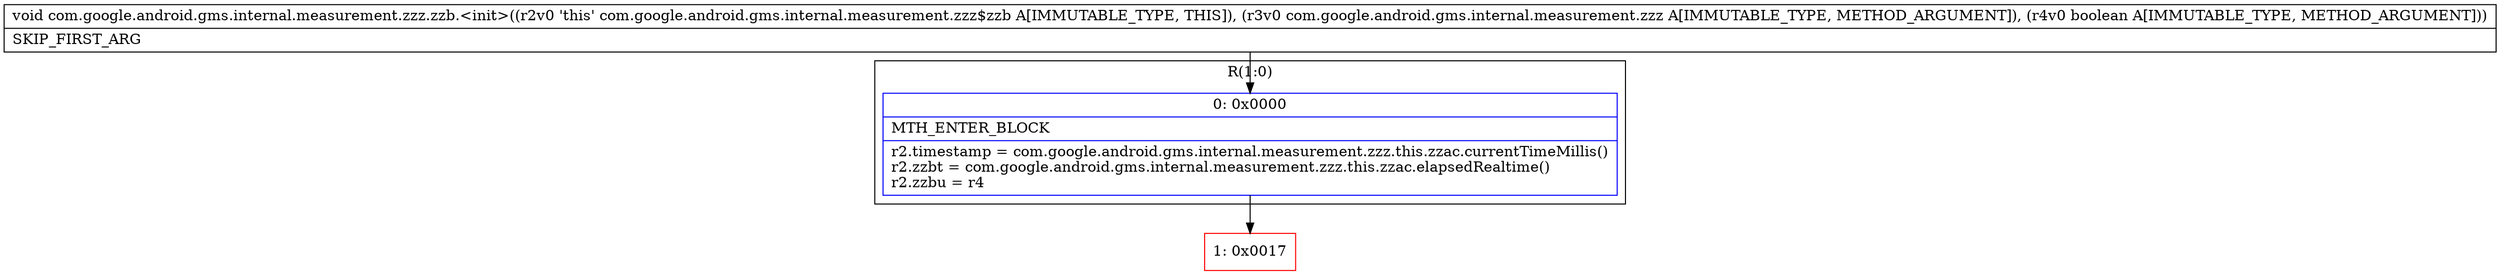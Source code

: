 digraph "CFG forcom.google.android.gms.internal.measurement.zzz.zzb.\<init\>(Lcom\/google\/android\/gms\/internal\/measurement\/zzz;Z)V" {
subgraph cluster_Region_415850835 {
label = "R(1:0)";
node [shape=record,color=blue];
Node_0 [shape=record,label="{0\:\ 0x0000|MTH_ENTER_BLOCK\l|r2.timestamp = com.google.android.gms.internal.measurement.zzz.this.zzac.currentTimeMillis()\lr2.zzbt = com.google.android.gms.internal.measurement.zzz.this.zzac.elapsedRealtime()\lr2.zzbu = r4\l}"];
}
Node_1 [shape=record,color=red,label="{1\:\ 0x0017}"];
MethodNode[shape=record,label="{void com.google.android.gms.internal.measurement.zzz.zzb.\<init\>((r2v0 'this' com.google.android.gms.internal.measurement.zzz$zzb A[IMMUTABLE_TYPE, THIS]), (r3v0 com.google.android.gms.internal.measurement.zzz A[IMMUTABLE_TYPE, METHOD_ARGUMENT]), (r4v0 boolean A[IMMUTABLE_TYPE, METHOD_ARGUMENT]))  | SKIP_FIRST_ARG\l}"];
MethodNode -> Node_0;
Node_0 -> Node_1;
}

